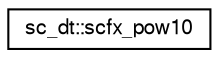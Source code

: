 digraph "Graphical Class Hierarchy"
{
  edge [fontname="FreeSans",fontsize="10",labelfontname="FreeSans",labelfontsize="10"];
  node [fontname="FreeSans",fontsize="10",shape=record];
  rankdir="LR";
  Node0 [label="sc_dt::scfx_pow10",height=0.2,width=0.4,color="black", fillcolor="white", style="filled",URL="$a01648.html"];
}
